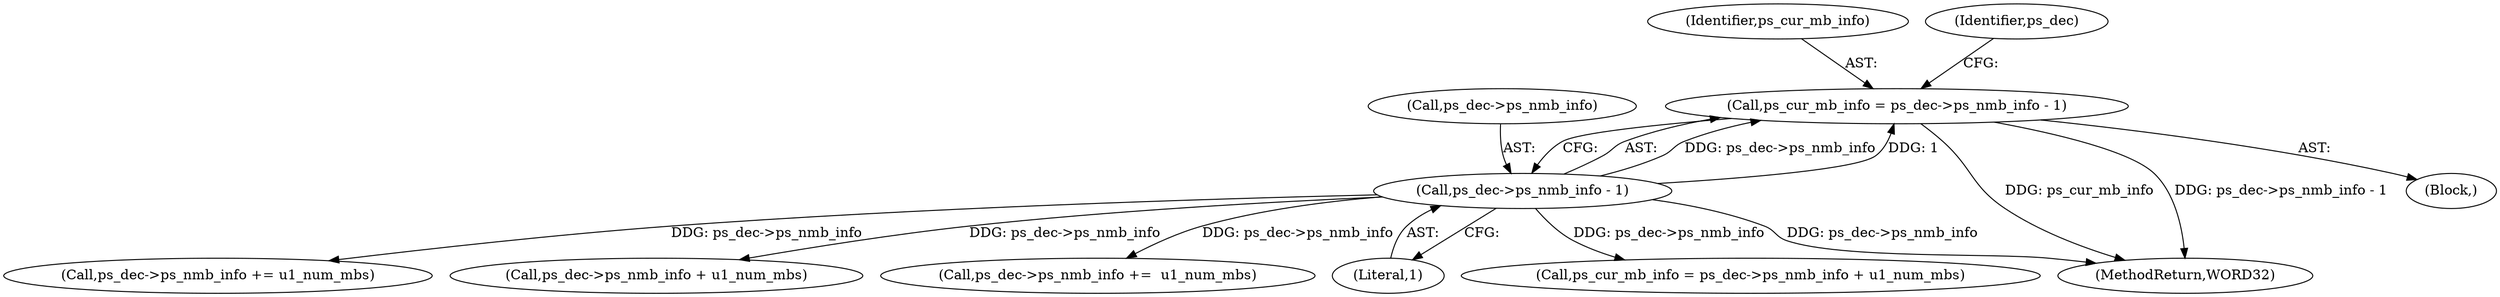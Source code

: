 digraph "0_Android_cc676ebd95247646e67907ccab150fb77a847335_0@pointer" {
"1000539" [label="(Call,ps_cur_mb_info = ps_dec->ps_nmb_info - 1)"];
"1000541" [label="(Call,ps_dec->ps_nmb_info - 1)"];
"1001008" [label="(Call,ps_cur_mb_info = ps_dec->ps_nmb_info + u1_num_mbs)"];
"1000538" [label="(Block,)"];
"1000545" [label="(Literal,1)"];
"1000542" [label="(Call,ps_dec->ps_nmb_info)"];
"1000541" [label="(Call,ps_dec->ps_nmb_info - 1)"];
"1000666" [label="(Call,ps_dec->ps_nmb_info += u1_num_mbs)"];
"1000540" [label="(Identifier,ps_cur_mb_info)"];
"1000561" [label="(Identifier,ps_dec)"];
"1001010" [label="(Call,ps_dec->ps_nmb_info + u1_num_mbs)"];
"1000539" [label="(Call,ps_cur_mb_info = ps_dec->ps_nmb_info - 1)"];
"1001350" [label="(MethodReturn,WORD32)"];
"1001245" [label="(Call,ps_dec->ps_nmb_info +=  u1_num_mbs)"];
"1000539" -> "1000538"  [label="AST: "];
"1000539" -> "1000541"  [label="CFG: "];
"1000540" -> "1000539"  [label="AST: "];
"1000541" -> "1000539"  [label="AST: "];
"1000561" -> "1000539"  [label="CFG: "];
"1000539" -> "1001350"  [label="DDG: ps_cur_mb_info"];
"1000539" -> "1001350"  [label="DDG: ps_dec->ps_nmb_info - 1"];
"1000541" -> "1000539"  [label="DDG: ps_dec->ps_nmb_info"];
"1000541" -> "1000539"  [label="DDG: 1"];
"1000541" -> "1000545"  [label="CFG: "];
"1000542" -> "1000541"  [label="AST: "];
"1000545" -> "1000541"  [label="AST: "];
"1000541" -> "1001350"  [label="DDG: ps_dec->ps_nmb_info"];
"1000541" -> "1000666"  [label="DDG: ps_dec->ps_nmb_info"];
"1000541" -> "1001008"  [label="DDG: ps_dec->ps_nmb_info"];
"1000541" -> "1001010"  [label="DDG: ps_dec->ps_nmb_info"];
"1000541" -> "1001245"  [label="DDG: ps_dec->ps_nmb_info"];
}
